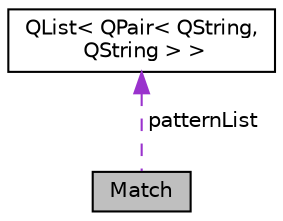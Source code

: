 digraph "Match"
{
  edge [fontname="Helvetica",fontsize="10",labelfontname="Helvetica",labelfontsize="10"];
  node [fontname="Helvetica",fontsize="10",shape=record];
  Node1 [label="Match",height=0.2,width=0.4,color="black", fillcolor="grey75", style="filled", fontcolor="black"];
  Node2 -> Node1 [dir="back",color="darkorchid3",fontsize="10",style="dashed",label=" patternList" ,fontname="Helvetica"];
  Node2 [label="QList\< QPair\< QString,\l QString \> \>",height=0.2,width=0.4,color="black", fillcolor="white", style="filled",URL="$class_q_list.html"];
}
